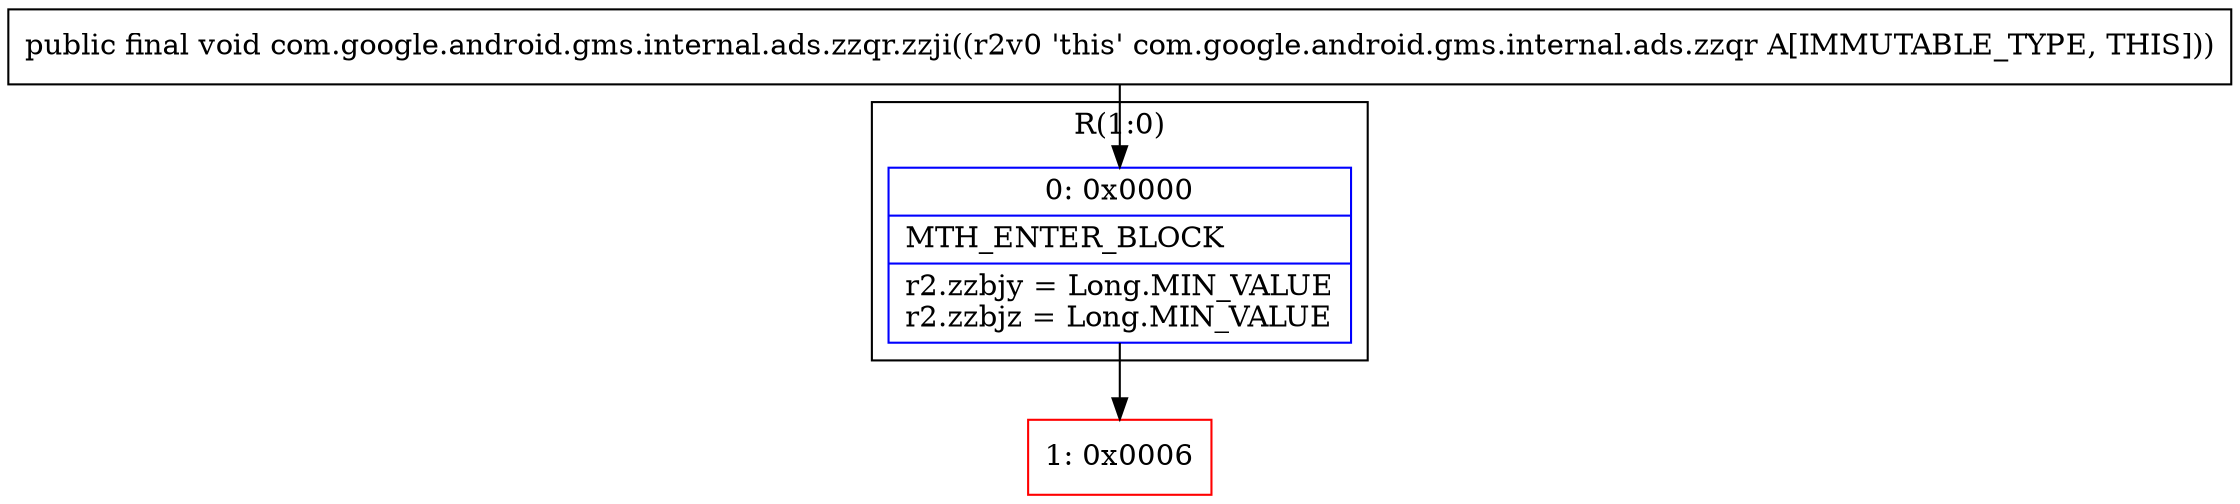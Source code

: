 digraph "CFG forcom.google.android.gms.internal.ads.zzqr.zzji()V" {
subgraph cluster_Region_623522452 {
label = "R(1:0)";
node [shape=record,color=blue];
Node_0 [shape=record,label="{0\:\ 0x0000|MTH_ENTER_BLOCK\l|r2.zzbjy = Long.MIN_VALUE\lr2.zzbjz = Long.MIN_VALUE\l}"];
}
Node_1 [shape=record,color=red,label="{1\:\ 0x0006}"];
MethodNode[shape=record,label="{public final void com.google.android.gms.internal.ads.zzqr.zzji((r2v0 'this' com.google.android.gms.internal.ads.zzqr A[IMMUTABLE_TYPE, THIS])) }"];
MethodNode -> Node_0;
Node_0 -> Node_1;
}

